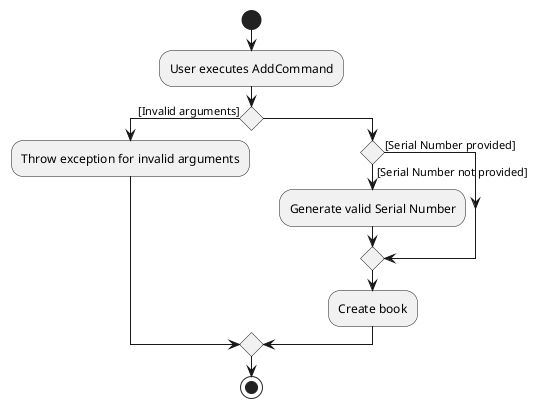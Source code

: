 @startuml
start
:User executes AddCommand;
if () then ([Invalid arguments])
    :Throw exception for invalid arguments;
else
    if () then ([Serial Number provided])
    else ([Serial Number not provided])
        :Generate valid Serial Number;
    endif
    :Create book;
endif
stop
@enduml
